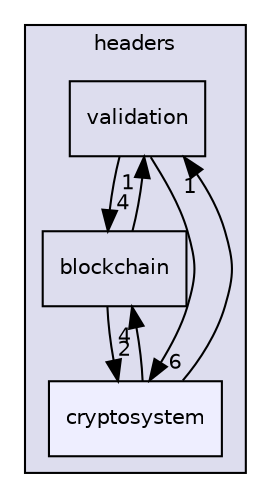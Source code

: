 digraph "/home/runner/work/PEPITAS-Cryptocurrency/PEPITAS-Cryptocurrency/headers/cryptosystem" {
  compound=true
  node [ fontsize="10", fontname="Helvetica"];
  edge [ labelfontsize="10", labelfontname="Helvetica"];
  subgraph clusterdir_7f57b1e41c5acd0e859ae5f3a2b075a9 {
    graph [ bgcolor="#ddddee", pencolor="black", label="headers" fontname="Helvetica", fontsize="10", URL="dir_7f57b1e41c5acd0e859ae5f3a2b075a9.html"]
  dir_1abae5ba6b7c6bf935bd52333e3d90cb [shape=box label="validation" URL="dir_1abae5ba6b7c6bf935bd52333e3d90cb.html"];
  dir_970168e4fc598f7815ebfaae486ffad9 [shape=box label="blockchain" URL="dir_970168e4fc598f7815ebfaae486ffad9.html"];
  dir_f4c924d95c8a1002b14665e0a9da530d [shape=box, label="cryptosystem", style="filled", fillcolor="#eeeeff", pencolor="black", URL="dir_f4c924d95c8a1002b14665e0a9da530d.html"];
  }
  dir_1abae5ba6b7c6bf935bd52333e3d90cb->dir_970168e4fc598f7815ebfaae486ffad9 [headlabel="4", labeldistance=1.5 headhref="dir_000006_000001.html"];
  dir_1abae5ba6b7c6bf935bd52333e3d90cb->dir_f4c924d95c8a1002b14665e0a9da530d [headlabel="6", labeldistance=1.5 headhref="dir_000006_000003.html"];
  dir_970168e4fc598f7815ebfaae486ffad9->dir_1abae5ba6b7c6bf935bd52333e3d90cb [headlabel="1", labeldistance=1.5 headhref="dir_000001_000006.html"];
  dir_970168e4fc598f7815ebfaae486ffad9->dir_f4c924d95c8a1002b14665e0a9da530d [headlabel="2", labeldistance=1.5 headhref="dir_000001_000003.html"];
  dir_f4c924d95c8a1002b14665e0a9da530d->dir_1abae5ba6b7c6bf935bd52333e3d90cb [headlabel="1", labeldistance=1.5 headhref="dir_000003_000006.html"];
  dir_f4c924d95c8a1002b14665e0a9da530d->dir_970168e4fc598f7815ebfaae486ffad9 [headlabel="4", labeldistance=1.5 headhref="dir_000003_000001.html"];
}
